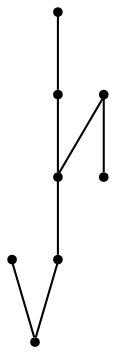 graph {
  node [shape=point,comment="{\"directed\":false,\"doi\":\"10.1007/3-540-46648-7_2\",\"figure\":\"? (8)\"}"]

  v0 [pos="1566.4457967378848,1317.662850435486"]
  v1 [pos="1507.4384061332926,1258.6527454930097"]
  v2 [pos="1448.180994451041,1199.6426405505335"]
  v3 [pos="1388.9235827687896,1199.6426405505335"]
  v4 [pos="1388.9235827687896,1258.6527454930097"]
  v5 [pos="1388.9235827687896,1317.662850435486"]
  v6 [pos="1329.9162557504328,1139.8824378721965"]
  v7 [pos="1329.9162557504328,1199.6426405505335"]

  v3 -- v2 [id="-7",pos="1388.9235827687896,1199.6426405505335 1448.180994451041,1199.6426405505335 1448.180994451041,1199.6426405505335 1448.180994451041,1199.6426405505335"]
  v7 -- v6 [id="-8",pos="1329.9162557504328,1199.6426405505335 1329.9162557504328,1139.8824378721965 1329.9162557504328,1139.8824378721965 1329.9162557504328,1139.8824378721965"]
  v7 -- v3 [id="-11",pos="1329.9162557504328,1199.6426405505335 1388.9235827687896,1199.6426405505335 1388.9235827687896,1199.6426405505335 1388.9235827687896,1199.6426405505335"]
  v5 -- v4 [id="-13",pos="1388.9235827687896,1317.662850435486 1388.9235827687896,1258.6527454930097 1388.9235827687896,1258.6527454930097 1388.9235827687896,1258.6527454930097"]
  v4 -- v3 [id="-14",pos="1388.9235827687896,1258.6527454930097 1388.9235827687896,1199.6426405505335 1388.9235827687896,1199.6426405505335 1388.9235827687896,1199.6426405505335"]
  v2 -- v1 [id="-17",pos="1448.180994451041,1199.6426405505335 1448.1809626579234,1258.6527136984296 1448.1809626579234,1258.6527136984296 1448.1809626579234,1258.6527136984296 1507.4384061332926,1258.6527454930097 1507.4384061332926,1258.6527454930097 1507.4384061332926,1258.6527454930097"]
  v0 -- v1 [id="-20",pos="1566.4457967378848,1317.662850435486 1507.1883532625154,1317.662818640906 1507.1883532625154,1317.662818640906 1507.1883532625154,1317.662818640906 1507.4384061332926,1258.6527454930097 1507.4384061332926,1258.6527454930097 1507.4384061332926,1258.6527454930097"]
}